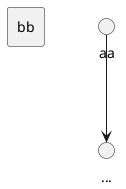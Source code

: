 {
  "sha1": "tnwp2egcpbwknlqez85dc9le5ji9y39",
  "insertion": {
    "when": "2024-06-04T17:28:46.510Z",
    "user": "plantuml@gmail.com"
  }
}
@startuml
rectangle bb {
}
aa --> ...
@enduml
